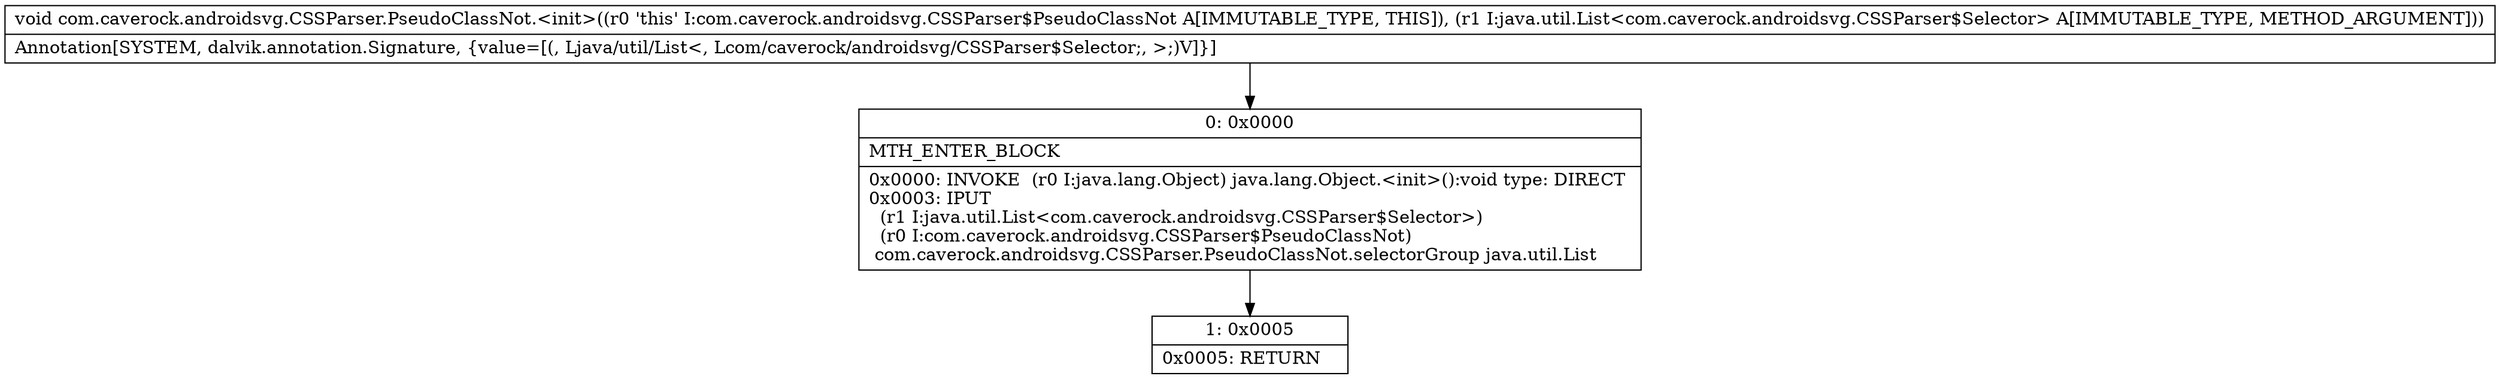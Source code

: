 digraph "CFG forcom.caverock.androidsvg.CSSParser.PseudoClassNot.\<init\>(Ljava\/util\/List;)V" {
Node_0 [shape=record,label="{0\:\ 0x0000|MTH_ENTER_BLOCK\l|0x0000: INVOKE  (r0 I:java.lang.Object) java.lang.Object.\<init\>():void type: DIRECT \l0x0003: IPUT  \l  (r1 I:java.util.List\<com.caverock.androidsvg.CSSParser$Selector\>)\l  (r0 I:com.caverock.androidsvg.CSSParser$PseudoClassNot)\l com.caverock.androidsvg.CSSParser.PseudoClassNot.selectorGroup java.util.List \l}"];
Node_1 [shape=record,label="{1\:\ 0x0005|0x0005: RETURN   \l}"];
MethodNode[shape=record,label="{void com.caverock.androidsvg.CSSParser.PseudoClassNot.\<init\>((r0 'this' I:com.caverock.androidsvg.CSSParser$PseudoClassNot A[IMMUTABLE_TYPE, THIS]), (r1 I:java.util.List\<com.caverock.androidsvg.CSSParser$Selector\> A[IMMUTABLE_TYPE, METHOD_ARGUMENT]))  | Annotation[SYSTEM, dalvik.annotation.Signature, \{value=[(, Ljava\/util\/List\<, Lcom\/caverock\/androidsvg\/CSSParser$Selector;, \>;)V]\}]\l}"];
MethodNode -> Node_0;
Node_0 -> Node_1;
}

